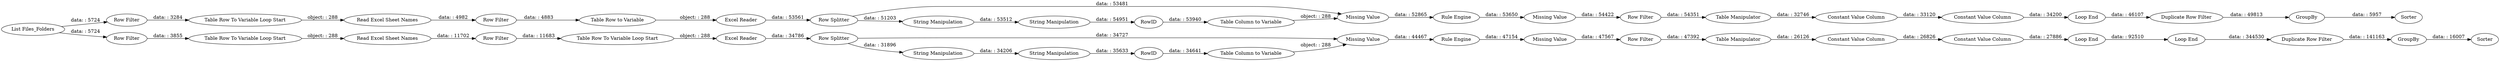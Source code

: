 digraph {
	"-5144050678940540284_36" [label=Sorter]
	"-5144050678940540284_23" [label="Read Excel Sheet Names"]
	"-5144050678940540284_3" [label="Row Filter"]
	"-5144050678940540284_44" [label="Constant Value Column"]
	"-5144050678940540284_30" [label="Missing Value"]
	"-5144050678940540284_45" [label="Row Splitter"]
	"-5144050678940540284_6" [label="Row Filter"]
	"-5144050678940540284_32" [label="Table Manipulator"]
	"-5144050678940540284_48" [label=RowID]
	"-5144050678940540284_28" [label="Missing Value"]
	"-5144050678940540284_8" [label="Excel Reader"]
	"-5144050678940540284_25" [label="Row Filter"]
	"-5144050678940540284_15" [label="Constant Value Column"]
	"-5144050678940540284_12" [label="Row Filter"]
	"-5144050678940540284_16" [label="Loop End"]
	"-5144050678940540284_20" [label=Sorter]
	"-5144050678940540284_34" [label="Loop End"]
	"-5144050678940540284_13" [label="Table Manipulator"]
	"-5144050678940540284_31" [label="Row Filter"]
	"-5144050678940540284_2" [label="Row Filter"]
	"-5144050678940540284_52" [label="Constant Value Column"]
	"-5144050678940540284_41" [label="Table Column to Variable"]
	"-5144050678940540284_42" [label=RowID]
	"-5144050678940540284_14" [label="Missing Value"]
	"-5144050678940540284_51" [label="Constant Value Column"]
	"-5144050678940540284_46" [label="String Manipulation"]
	"-5144050678940540284_47" [label="Table Column to Variable"]
	"-5144050678940540284_17" [label="Loop End"]
	"-5144050678940540284_19" [label=GroupBy]
	"-5144050678940540284_38" [label="Duplicate Row Filter"]
	"-5144050678940540284_35" [label=GroupBy]
	"-5144050678940540284_39" [label="Row Splitter"]
	"-5144050678940540284_49" [label="String Manipulation"]
	"-5144050678940540284_22" [label="Table Row To Variable Loop Start"]
	"-5144050678940540284_10" [label="Rule Engine"]
	"-5144050678940540284_1" [label="List Files_Folders"]
	"-5144050678940540284_7" [label="Table Row To Variable Loop Start"]
	"-5144050678940540284_26" [label="Table Row to Variable"]
	"-5144050678940540284_4" [label="Table Row To Variable Loop Start"]
	"-5144050678940540284_27" [label="Excel Reader"]
	"-5144050678940540284_5" [label="Read Excel Sheet Names"]
	"-5144050678940540284_29" [label="Rule Engine"]
	"-5144050678940540284_40" [label="String Manipulation"]
	"-5144050678940540284_11" [label="Missing Value"]
	"-5144050678940540284_43" [label="String Manipulation"]
	"-5144050678940540284_50" [label="Duplicate Row Filter"]
	"-5144050678940540284_43" -> "-5144050678940540284_42" [label="data: : 35633"]
	"-5144050678940540284_26" -> "-5144050678940540284_27" [label="object: : 288"]
	"-5144050678940540284_46" -> "-5144050678940540284_49" [label="data: : 53512"]
	"-5144050678940540284_25" -> "-5144050678940540284_26" [label="data: : 4883"]
	"-5144050678940540284_22" -> "-5144050678940540284_23" [label="object: : 288"]
	"-5144050678940540284_47" -> "-5144050678940540284_28" [label="object: : 288"]
	"-5144050678940540284_10" -> "-5144050678940540284_11" [label="data: : 47154"]
	"-5144050678940540284_30" -> "-5144050678940540284_31" [label="data: : 54422"]
	"-5144050678940540284_2" -> "-5144050678940540284_4" [label="data: : 3855"]
	"-5144050678940540284_14" -> "-5144050678940540284_10" [label="data: : 44467"]
	"-5144050678940540284_44" -> "-5144050678940540284_16" [label="data: : 27886"]
	"-5144050678940540284_23" -> "-5144050678940540284_25" [label="data: : 4982"]
	"-5144050678940540284_5" -> "-5144050678940540284_6" [label="data: : 11702"]
	"-5144050678940540284_16" -> "-5144050678940540284_17" [label="data: : 92510"]
	"-5144050678940540284_27" -> "-5144050678940540284_45" [label="data: : 53561"]
	"-5144050678940540284_12" -> "-5144050678940540284_13" [label="data: : 47392"]
	"-5144050678940540284_42" -> "-5144050678940540284_41" [label="data: : 34641"]
	"-5144050678940540284_8" -> "-5144050678940540284_39" [label="data: : 34786"]
	"-5144050678940540284_35" -> "-5144050678940540284_36" [label="data: : 5957"]
	"-5144050678940540284_19" -> "-5144050678940540284_20" [label="data: : 16007"]
	"-5144050678940540284_1" -> "-5144050678940540284_2" [label="data: : 5724"]
	"-5144050678940540284_51" -> "-5144050678940540284_34" [label="data: : 34200"]
	"-5144050678940540284_28" -> "-5144050678940540284_29" [label="data: : 52865"]
	"-5144050678940540284_45" -> "-5144050678940540284_46" [label="data: : 51203"]
	"-5144050678940540284_39" -> "-5144050678940540284_40" [label="data: : 31896"]
	"-5144050678940540284_7" -> "-5144050678940540284_8" [label="object: : 288"]
	"-5144050678940540284_13" -> "-5144050678940540284_15" [label="data: : 26126"]
	"-5144050678940540284_41" -> "-5144050678940540284_14" [label="object: : 288"]
	"-5144050678940540284_34" -> "-5144050678940540284_50" [label="data: : 46107"]
	"-5144050678940540284_45" -> "-5144050678940540284_28" [label="data: : 53481"]
	"-5144050678940540284_4" -> "-5144050678940540284_5" [label="object: : 288"]
	"-5144050678940540284_11" -> "-5144050678940540284_12" [label="data: : 47567"]
	"-5144050678940540284_31" -> "-5144050678940540284_32" [label="data: : 54351"]
	"-5144050678940540284_49" -> "-5144050678940540284_48" [label="data: : 54951"]
	"-5144050678940540284_50" -> "-5144050678940540284_35" [label="data: : 49813"]
	"-5144050678940540284_52" -> "-5144050678940540284_51" [label="data: : 33120"]
	"-5144050678940540284_39" -> "-5144050678940540284_14" [label="data: : 34727"]
	"-5144050678940540284_3" -> "-5144050678940540284_22" [label="data: : 3284"]
	"-5144050678940540284_1" -> "-5144050678940540284_3" [label="data: : 5724"]
	"-5144050678940540284_17" -> "-5144050678940540284_38" [label="data: : 344530"]
	"-5144050678940540284_6" -> "-5144050678940540284_7" [label="data: : 11683"]
	"-5144050678940540284_32" -> "-5144050678940540284_52" [label="data: : 32746"]
	"-5144050678940540284_15" -> "-5144050678940540284_44" [label="data: : 26826"]
	"-5144050678940540284_40" -> "-5144050678940540284_43" [label="data: : 34206"]
	"-5144050678940540284_29" -> "-5144050678940540284_30" [label="data: : 53650"]
	"-5144050678940540284_48" -> "-5144050678940540284_47" [label="data: : 53940"]
	"-5144050678940540284_38" -> "-5144050678940540284_19" [label="data: : 141163"]
	rankdir=LR
}
